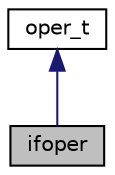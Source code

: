 digraph "ifoper"
{
 // LATEX_PDF_SIZE
  edge [fontname="Helvetica",fontsize="10",labelfontname="Helvetica",labelfontsize="10"];
  node [fontname="Helvetica",fontsize="10",shape=record];
  Node1 [label="ifoper",height=0.2,width=0.4,color="black", fillcolor="grey75", style="filled", fontcolor="black",tooltip="Реализация if."];
  Node2 -> Node1 [dir="back",color="midnightblue",fontsize="10",style="solid",fontname="Helvetica"];
  Node2 [label="oper_t",height=0.2,width=0.4,color="black", fillcolor="white", style="filled",URL="$classoper__t.html",tooltip="Реализация операций"];
}
